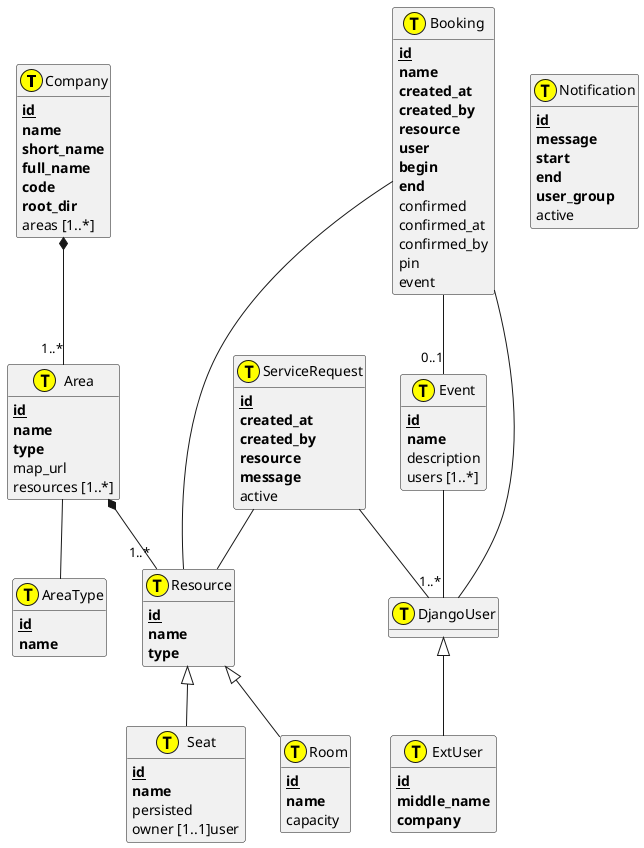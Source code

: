 @startuml
!define table(x) class x << (T,yellow) >>
!define table_new(X) class x << (T,green) >>
!define table_upd(x) class x << (T,#FF0000) >>
!define primary_key(x) <b><u>x</u></b>
!define attention(x) <color:red><b>x</b></color>
!define not_null(x) <b>x</b>
!define maybe(x) <color:gray>x</color>
hide methods
hide stereotypes

'todo:
' Шедулинг
' Кто сегодня в коворкинге, возможно на основе Booking.confirmed

'Компания
'Вершина иерархии, текущий владелец проекта
' short_name - короткое наименование
' full_name - полное наименование
' code - код предприятия
' root_dir - путь к каталогу со статикой (логотипы, карты площадок и т.п.)
table(Company){
    primary_key(id)
    not_null(name)
    not_null(short_name)
    not_null(full_name)
    not_null(code)
    not_null(root_dir)
    areas [1..*]
}

'Площадки (Коворкинги)
'map_url - Карта площадки в формате svg, с расширением *.html для включение в тело страницы
'company - Компания которой пренадлежит площадка
table(Area){
    primary_key(id)
    not_null(name)
    not_null(type)
    map_url
    resources [1..*]
}

'Типы площадок
'Пока нет понимания что за типы.
'Добавлено на развитие
table(AreaType){
    primary_key(id)
    not_null(name)
}

'Ресурсы
'см. Типы ресурсов
table(Resource){
    primary_key(id)
    not_null(name)
    not_null(type)
}

'Рабочее место
' persisted - True если закреплено за конкретным сотрудником
' owner - Сотрудник за которым закреплено место
table(Seat){
    primary_key(id)
    not_null(name)
    persisted
    owner [1..1]user
}

'Переговорная или кабинет
'capacity - количество сидячих мест
table(Room){
    primary_key(id)
    not_null(name)
    capacity
}

'Записи о бронировании ресурсов
' confirmed         - подтверждение бронирования
' confirmed_at      - когда подтверждено
' confirmed_by      - кем подтверждено
' pin  - пин-код который надо ввести для подтверждения
table(Booking){
    primary_key(id)
    not_null(name)
    not_null(created_at)
    not_null(created_by)
    not_null(resource)
    not_null(user)
    not_null(begin)
    not_null(end)
    confirmed
    confirmed_at
    confirmed_by
    pin
    event
}

'Событие всязанное с бронированием
'Актуально только для переговорок (пока)
table(Event){
    primary_key(id)
    not_null(name)
    description
    users [1..*]
}

'Запросы пользователей к администрации коворкинга
' resource - Ресурс к которому привязан запрос. Пока предполагается что в основном это будет забронированное место.
' user - ползователь сгенерировавший запрос
' message - тело запроса
' active - активный или отработанный запрос
table(ServiceRequest){
    primary_key(id)
    not_null(created_at)
    not_null(created_by)
    not_null(resource)
    not_null(message)
    active
}

' Дополнительная информация о пользователе
table(ExtUser){
    primary_key(id)
    not_null(middle_name)
    not_null(company)
}

' Массовые сообщения для пользователей
table(Notification){
    primary_key(id)
    not_null(message)
    not_null(start)
    not_null(end)
    not_null(user_group)
    active
}

table(DjangoUser){
}


Company *-- "1..*" Area
Area *-- "1..*" Resource
Area -- AreaType
Resource <|-- Seat
Resource <|-- Room
Booking -- DjangoUser
Booking -- Resource
Booking -- "0..1" Event
Event -- "1..*" DjangoUser
ServiceRequest -- DjangoUser
ServiceRequest -- Resource
DjangoUser <|-- ExtUser

/'
object Legend {
    Company: Справочник предприятий, а также вершина иерархии, текущий владелец проекта
    Area : Коворкинги
    Resource: Ресурсы доступные в рамкках коворкинга (переговорки, места и т.п.)
    Seat:
    Room:
    Booking: Таблица бронирования ресурсов
    Event: Событие связанное с бронированием. Например для переговорок описание собрания
    ServiceRequest: Запрос пользователя к администрации коворкингда. Например на уборку места
    UserProfile: Подробная информация о пользователе
    Notification: Широковещательное сообщения для всех пользователей или групп

}
'/
@enduml
